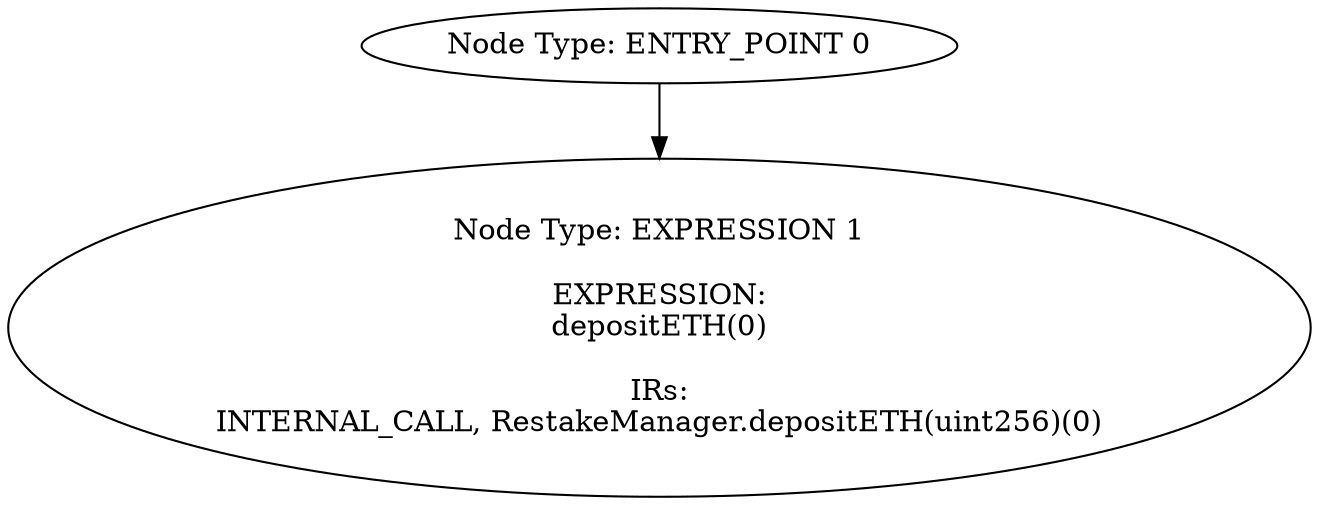 digraph{
0[label="Node Type: ENTRY_POINT 0
"];
0->1;
1[label="Node Type: EXPRESSION 1

EXPRESSION:
depositETH(0)

IRs:
INTERNAL_CALL, RestakeManager.depositETH(uint256)(0)"];
}
